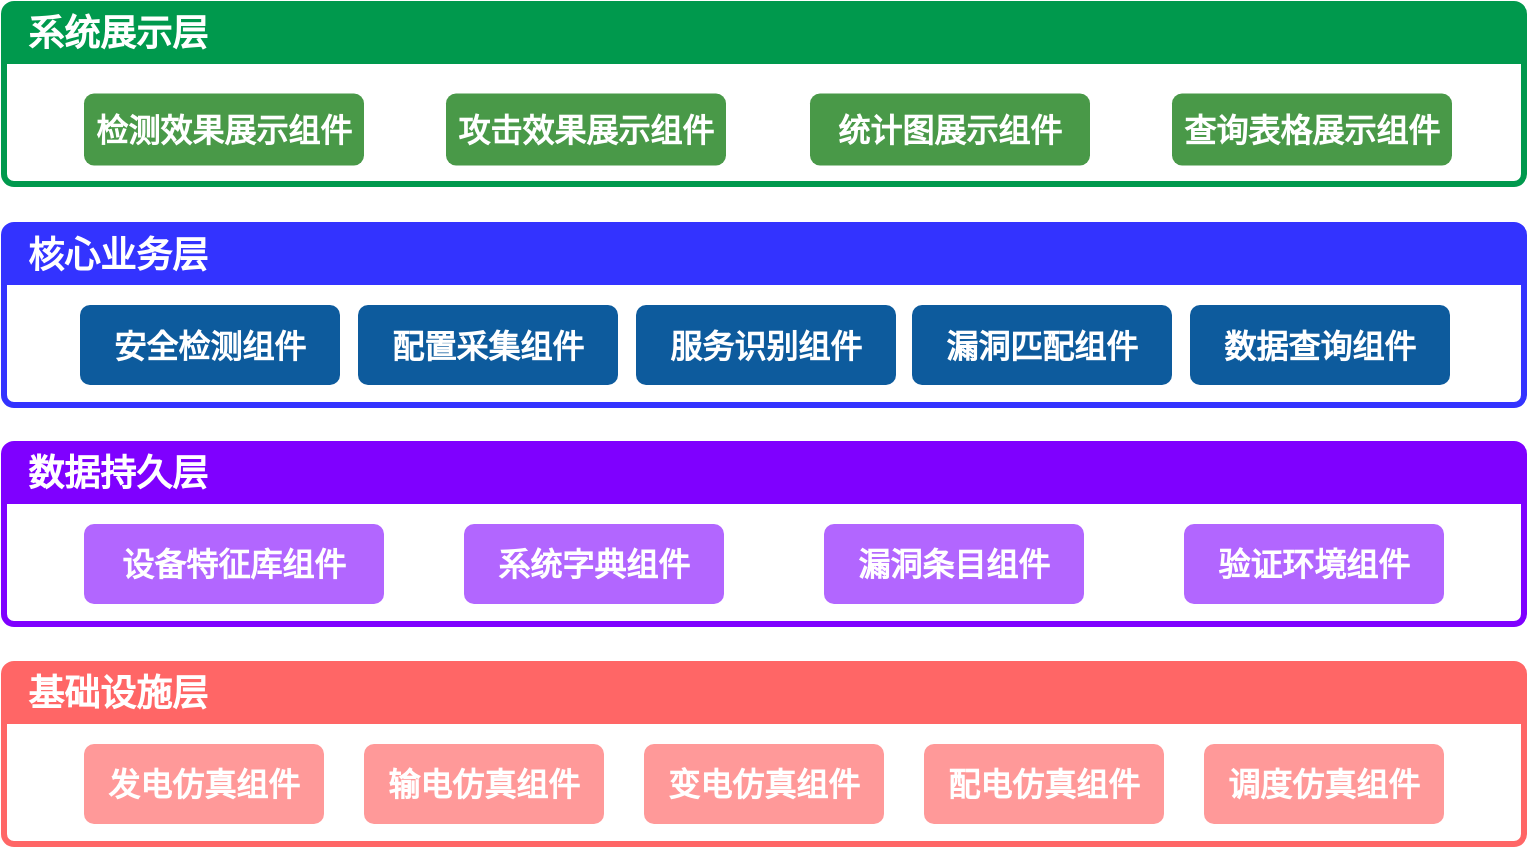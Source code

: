 <mxfile version="12.2.6" type="github" pages="2">
  <diagram id="oMSkakIWvGwZ2fosMGut" name="攻击验证">
    <mxGraphModel dx="1023" dy="534" grid="1" gridSize="10" guides="1" tooltips="1" connect="1" arrows="1" fold="1" page="1" pageScale="1" pageWidth="827" pageHeight="1169" math="0" shadow="0">
      <root>
        <mxCell id="0"/>
        <mxCell id="1" parent="0"/>
        <mxCell id="Iz9GkqVSgXcWEBfUTFil-1" value="" style="html=1;shadow=0;dashed=0;shape=mxgraph.bootstrap.rrect;align=center;rSize=5;strokeColor=#00994D;fontColor=#f0f0f0;spacingTop=30;whiteSpace=wrap;fillColor=none;strokeWidth=3;" vertex="1" parent="1">
          <mxGeometry x="20" y="280" width="760" height="90" as="geometry"/>
        </mxCell>
        <mxCell id="Iz9GkqVSgXcWEBfUTFil-2" value="系统展示层" style="html=1;shadow=0;dashed=0;shape=mxgraph.bootstrap.topButton;rSize=5;strokeColor=none;fillColor=#00994D;fontColor=#FFFFFF;fontSize=18;fontStyle=1;align=left;spacingLeft=10;whiteSpace=wrap;resizeWidth=1;" vertex="1" parent="Iz9GkqVSgXcWEBfUTFil-1">
          <mxGeometry width="760.0" height="30" relative="1" as="geometry"/>
        </mxCell>
        <mxCell id="Iz9GkqVSgXcWEBfUTFil-3" value="检测效果展示组件" style="html=1;shadow=0;dashed=0;shape=mxgraph.bootstrap.rrect;align=center;rSize=5;strokeColor=none;fillColor=#499948;fontColor=#ffffff;fontStyle=1;whiteSpace=wrap;fontSize=16;fontFamily=楷体;" vertex="1" parent="Iz9GkqVSgXcWEBfUTFil-1">
          <mxGeometry x="40" y="44.727" width="140" height="36" as="geometry"/>
        </mxCell>
        <mxCell id="Iz9GkqVSgXcWEBfUTFil-4" value="攻击效果展示组件" style="html=1;shadow=0;dashed=0;shape=mxgraph.bootstrap.rrect;align=center;rSize=5;strokeColor=none;fillColor=#499948;fontColor=#ffffff;fontStyle=1;whiteSpace=wrap;fontSize=16;fontFamily=楷体;" vertex="1" parent="Iz9GkqVSgXcWEBfUTFil-1">
          <mxGeometry x="221" y="44.727" width="140" height="36" as="geometry"/>
        </mxCell>
        <mxCell id="Iz9GkqVSgXcWEBfUTFil-5" value="统计图展示组件" style="html=1;shadow=0;dashed=0;shape=mxgraph.bootstrap.rrect;align=center;rSize=5;strokeColor=none;fillColor=#499948;fontColor=#ffffff;fontStyle=1;whiteSpace=wrap;fontSize=16;fontFamily=楷体;" vertex="1" parent="Iz9GkqVSgXcWEBfUTFil-1">
          <mxGeometry x="403" y="44.727" width="140" height="36" as="geometry"/>
        </mxCell>
        <mxCell id="Iz9GkqVSgXcWEBfUTFil-6" value="查询表格展示组件" style="html=1;shadow=0;dashed=0;shape=mxgraph.bootstrap.rrect;align=center;rSize=5;strokeColor=none;fillColor=#499948;fontColor=#ffffff;fontStyle=1;whiteSpace=wrap;fontSize=16;fontFamily=楷体;" vertex="1" parent="Iz9GkqVSgXcWEBfUTFil-1">
          <mxGeometry x="584" y="44.727" width="140" height="36" as="geometry"/>
        </mxCell>
        <mxCell id="Iz9GkqVSgXcWEBfUTFil-7" value="" style="html=1;shadow=0;dashed=0;shape=mxgraph.bootstrap.rrect;align=center;rSize=5;strokeColor=#3333FF;fontColor=#f0f0f0;spacingTop=30;whiteSpace=wrap;fillColor=none;strokeWidth=3;" vertex="1" parent="1">
          <mxGeometry x="20" y="390.5" width="760" height="90" as="geometry"/>
        </mxCell>
        <mxCell id="Iz9GkqVSgXcWEBfUTFil-8" value="核心业务层" style="html=1;shadow=0;dashed=0;shape=mxgraph.bootstrap.topButton;rSize=5;strokeColor=none;fillColor=#3333FF;fontColor=#FFFFFF;fontSize=18;fontStyle=1;align=left;spacingLeft=10;whiteSpace=wrap;resizeWidth=1;" vertex="1" parent="Iz9GkqVSgXcWEBfUTFil-7">
          <mxGeometry width="760.0" height="30" relative="1" as="geometry"/>
        </mxCell>
        <mxCell id="Iz9GkqVSgXcWEBfUTFil-11" value="安全检测组件" style="html=1;shadow=0;dashed=0;shape=mxgraph.bootstrap.rrect;align=center;rSize=5;strokeColor=none;fillColor=#0D5B9D;fontColor=#ffffff;fontStyle=1;whiteSpace=wrap;fontSize=16;fontFamily=楷体;" vertex="1" parent="Iz9GkqVSgXcWEBfUTFil-7">
          <mxGeometry x="38" y="40" width="130" height="40" as="geometry"/>
        </mxCell>
        <mxCell id="Iz9GkqVSgXcWEBfUTFil-12" value="配置采集组件" style="html=1;shadow=0;dashed=0;shape=mxgraph.bootstrap.rrect;align=center;rSize=5;strokeColor=none;fillColor=#0D5B9D;fontColor=#ffffff;fontStyle=1;whiteSpace=wrap;fontSize=16;fontFamily=楷体;" vertex="1" parent="Iz9GkqVSgXcWEBfUTFil-7">
          <mxGeometry x="177" y="40" width="130" height="40" as="geometry"/>
        </mxCell>
        <mxCell id="Iz9GkqVSgXcWEBfUTFil-13" value="服务识别组件" style="html=1;shadow=0;dashed=0;shape=mxgraph.bootstrap.rrect;align=center;rSize=5;strokeColor=none;fillColor=#0D5B9D;fontColor=#ffffff;fontStyle=1;whiteSpace=wrap;fontSize=16;fontFamily=楷体;" vertex="1" parent="Iz9GkqVSgXcWEBfUTFil-7">
          <mxGeometry x="316" y="40" width="130" height="40" as="geometry"/>
        </mxCell>
        <mxCell id="Iz9GkqVSgXcWEBfUTFil-14" value="漏洞匹配组件" style="html=1;shadow=0;dashed=0;shape=mxgraph.bootstrap.rrect;align=center;rSize=5;strokeColor=none;fillColor=#0D5B9D;fontColor=#ffffff;fontStyle=1;whiteSpace=wrap;fontSize=16;fontFamily=楷体;" vertex="1" parent="Iz9GkqVSgXcWEBfUTFil-7">
          <mxGeometry x="454" y="40" width="130" height="40" as="geometry"/>
        </mxCell>
        <mxCell id="Iz9GkqVSgXcWEBfUTFil-15" value="数据查询组件" style="html=1;shadow=0;dashed=0;shape=mxgraph.bootstrap.rrect;align=center;rSize=5;strokeColor=none;fillColor=#0D5B9D;fontColor=#ffffff;fontStyle=1;whiteSpace=wrap;fontSize=16;fontFamily=楷体;" vertex="1" parent="Iz9GkqVSgXcWEBfUTFil-7">
          <mxGeometry x="593" y="40" width="130" height="40" as="geometry"/>
        </mxCell>
        <mxCell id="Iz9GkqVSgXcWEBfUTFil-18" value="" style="html=1;shadow=0;dashed=0;shape=mxgraph.bootstrap.rrect;align=center;rSize=5;strokeColor=#7F00FF;fontColor=#f0f0f0;spacingTop=30;whiteSpace=wrap;fillColor=none;strokeWidth=3;" vertex="1" parent="1">
          <mxGeometry x="20" y="500" width="760" height="90" as="geometry"/>
        </mxCell>
        <mxCell id="Iz9GkqVSgXcWEBfUTFil-19" value="数据持久层" style="html=1;shadow=0;dashed=0;shape=mxgraph.bootstrap.topButton;rSize=5;strokeColor=none;fillColor=#7F00FF;fontColor=#FFFFFF;fontSize=18;fontStyle=1;align=left;spacingLeft=10;whiteSpace=wrap;resizeWidth=1;" vertex="1" parent="Iz9GkqVSgXcWEBfUTFil-18">
          <mxGeometry width="760.0" height="30" relative="1" as="geometry"/>
        </mxCell>
        <mxCell id="Iz9GkqVSgXcWEBfUTFil-20" value="设备特征库组件" style="html=1;shadow=0;dashed=0;shape=mxgraph.bootstrap.rrect;align=center;rSize=5;strokeColor=none;fillColor=#B266FF;fontColor=#ffffff;fontStyle=1;whiteSpace=wrap;fontSize=16;fontFamily=楷体;" vertex="1" parent="Iz9GkqVSgXcWEBfUTFil-18">
          <mxGeometry x="40" y="40" width="150" height="40" as="geometry"/>
        </mxCell>
        <mxCell id="Iz9GkqVSgXcWEBfUTFil-22" value="系统字典组件" style="html=1;shadow=0;dashed=0;shape=mxgraph.bootstrap.rrect;align=center;rSize=5;strokeColor=none;fillColor=#B266FF;fontColor=#ffffff;fontStyle=1;whiteSpace=wrap;fontSize=16;fontFamily=楷体;" vertex="1" parent="Iz9GkqVSgXcWEBfUTFil-18">
          <mxGeometry x="230" y="40" width="130" height="40" as="geometry"/>
        </mxCell>
        <mxCell id="Iz9GkqVSgXcWEBfUTFil-23" value="漏洞条目组件" style="html=1;shadow=0;dashed=0;shape=mxgraph.bootstrap.rrect;align=center;rSize=5;strokeColor=none;fillColor=#B266FF;fontColor=#ffffff;fontStyle=1;whiteSpace=wrap;fontSize=16;fontFamily=楷体;" vertex="1" parent="Iz9GkqVSgXcWEBfUTFil-18">
          <mxGeometry x="410" y="40" width="130" height="40" as="geometry"/>
        </mxCell>
        <mxCell id="Iz9GkqVSgXcWEBfUTFil-24" value="验证环境组件" style="html=1;shadow=0;dashed=0;shape=mxgraph.bootstrap.rrect;align=center;rSize=5;strokeColor=none;fillColor=#B266FF;fontColor=#ffffff;fontStyle=1;whiteSpace=wrap;fontSize=16;fontFamily=楷体;" vertex="1" parent="Iz9GkqVSgXcWEBfUTFil-18">
          <mxGeometry x="590" y="40" width="130" height="40" as="geometry"/>
        </mxCell>
        <mxCell id="Iz9GkqVSgXcWEBfUTFil-25" value="" style="html=1;shadow=0;dashed=0;shape=mxgraph.bootstrap.rrect;align=center;rSize=5;strokeColor=#FF6666;fontColor=#f0f0f0;spacingTop=30;whiteSpace=wrap;fillColor=none;strokeWidth=3;" vertex="1" parent="1">
          <mxGeometry x="20" y="610" width="760" height="90" as="geometry"/>
        </mxCell>
        <mxCell id="Iz9GkqVSgXcWEBfUTFil-26" value="基础设施层" style="html=1;shadow=0;dashed=0;shape=mxgraph.bootstrap.topButton;rSize=5;strokeColor=none;fillColor=#FF6666;fontColor=#FFFFFF;fontSize=18;fontStyle=1;align=left;spacingLeft=10;whiteSpace=wrap;resizeWidth=1;" vertex="1" parent="Iz9GkqVSgXcWEBfUTFil-25">
          <mxGeometry width="760.0" height="30" relative="1" as="geometry"/>
        </mxCell>
        <mxCell id="Iz9GkqVSgXcWEBfUTFil-27" value="发电仿真组件" style="html=1;shadow=0;dashed=0;shape=mxgraph.bootstrap.rrect;align=center;rSize=5;strokeColor=none;fillColor=#FF9999;fontColor=#ffffff;fontStyle=1;whiteSpace=wrap;fontSize=16;fontFamily=楷体;" vertex="1" parent="Iz9GkqVSgXcWEBfUTFil-25">
          <mxGeometry x="40" y="40" width="120" height="40" as="geometry"/>
        </mxCell>
        <mxCell id="Iz9GkqVSgXcWEBfUTFil-28" value="输电仿真组件" style="html=1;shadow=0;dashed=0;shape=mxgraph.bootstrap.rrect;align=center;rSize=5;strokeColor=none;fillColor=#FF9999;fontColor=#ffffff;fontStyle=1;whiteSpace=wrap;fontSize=16;fontFamily=楷体;" vertex="1" parent="Iz9GkqVSgXcWEBfUTFil-25">
          <mxGeometry x="180" y="40" width="120" height="40" as="geometry"/>
        </mxCell>
        <mxCell id="Iz9GkqVSgXcWEBfUTFil-29" value="变电仿真组件" style="html=1;shadow=0;dashed=0;shape=mxgraph.bootstrap.rrect;align=center;rSize=5;strokeColor=none;fillColor=#FF9999;fontColor=#ffffff;fontStyle=1;whiteSpace=wrap;fontSize=16;fontFamily=楷体;" vertex="1" parent="Iz9GkqVSgXcWEBfUTFil-25">
          <mxGeometry x="320" y="40" width="120" height="40" as="geometry"/>
        </mxCell>
        <mxCell id="Iz9GkqVSgXcWEBfUTFil-30" value="配电仿真组件" style="html=1;shadow=0;dashed=0;shape=mxgraph.bootstrap.rrect;align=center;rSize=5;strokeColor=none;fillColor=#FF9999;fontColor=#ffffff;fontStyle=1;whiteSpace=wrap;fontSize=16;fontFamily=楷体;" vertex="1" parent="Iz9GkqVSgXcWEBfUTFil-25">
          <mxGeometry x="460" y="40" width="120" height="40" as="geometry"/>
        </mxCell>
        <mxCell id="Iz9GkqVSgXcWEBfUTFil-31" value="调度仿真组件" style="html=1;shadow=0;dashed=0;shape=mxgraph.bootstrap.rrect;align=center;rSize=5;strokeColor=none;fillColor=#FF9999;fontColor=#ffffff;fontStyle=1;whiteSpace=wrap;fontSize=16;fontFamily=楷体;" vertex="1" parent="Iz9GkqVSgXcWEBfUTFil-25">
          <mxGeometry x="600" y="40" width="120" height="40" as="geometry"/>
        </mxCell>
      </root>
    </mxGraphModel>
  </diagram>
  <diagram id="OP2JlEEtq302NK69SK7C" name="固件漏洞">
    <mxGraphModel dx="1023" dy="534" grid="1" gridSize="10" guides="1" tooltips="1" connect="1" arrows="1" fold="1" page="1" pageScale="1" pageWidth="827" pageHeight="1169" math="0" shadow="0">
      <root>
        <mxCell id="QqAQgJ3KjBi81qIqSDTb-0"/>
        <mxCell id="QqAQgJ3KjBi81qIqSDTb-1" parent="QqAQgJ3KjBi81qIqSDTb-0"/>
        <mxCell id="DVevCvVaEX97VUiW8VQT-0" value="" style="html=1;shadow=0;dashed=0;shape=mxgraph.bootstrap.rrect;align=center;rSize=5;strokeColor=#00994D;fontColor=#f0f0f0;spacingTop=30;whiteSpace=wrap;fillColor=none;strokeWidth=3;" vertex="1" parent="QqAQgJ3KjBi81qIqSDTb-1">
          <mxGeometry x="20" y="280" width="760" height="90" as="geometry"/>
        </mxCell>
        <mxCell id="DVevCvVaEX97VUiW8VQT-1" value="系统展示层" style="html=1;shadow=0;dashed=0;shape=mxgraph.bootstrap.topButton;rSize=5;strokeColor=none;fillColor=#00994D;fontColor=#FFFFFF;fontSize=18;fontStyle=1;align=left;spacingLeft=10;whiteSpace=wrap;resizeWidth=1;" vertex="1" parent="DVevCvVaEX97VUiW8VQT-0">
          <mxGeometry width="760.0" height="30" relative="1" as="geometry"/>
        </mxCell>
        <mxCell id="DVevCvVaEX97VUiW8VQT-2" value="固件分析展示组件" style="html=1;shadow=0;dashed=0;shape=mxgraph.bootstrap.rrect;align=center;rSize=5;strokeColor=none;fillColor=#499948;fontColor=#ffffff;fontStyle=1;whiteSpace=wrap;fontSize=16;fontFamily=楷体;flipH=0;" vertex="1" parent="DVevCvVaEX97VUiW8VQT-0">
          <mxGeometry x="40" y="44.727" width="200" height="36" as="geometry"/>
        </mxCell>
        <mxCell id="DVevCvVaEX97VUiW8VQT-4" value="统计图展示组件" style="html=1;shadow=0;dashed=0;shape=mxgraph.bootstrap.rrect;align=center;rSize=5;strokeColor=none;fillColor=#499948;fontColor=#ffffff;fontStyle=1;whiteSpace=wrap;fontSize=16;fontFamily=楷体;flipH=0;" vertex="1" parent="DVevCvVaEX97VUiW8VQT-0">
          <mxGeometry x="280" y="44.727" width="200" height="36" as="geometry"/>
        </mxCell>
        <mxCell id="DVevCvVaEX97VUiW8VQT-5" value="查询表格展示组件" style="html=1;shadow=0;dashed=0;shape=mxgraph.bootstrap.rrect;align=center;rSize=5;strokeColor=none;fillColor=#499948;fontColor=#ffffff;fontStyle=1;whiteSpace=wrap;fontSize=16;fontFamily=楷体;flipH=0;" vertex="1" parent="DVevCvVaEX97VUiW8VQT-0">
          <mxGeometry x="520" y="45.227" width="200" height="36" as="geometry"/>
        </mxCell>
        <mxCell id="DVevCvVaEX97VUiW8VQT-6" value="" style="html=1;shadow=0;dashed=0;shape=mxgraph.bootstrap.rrect;align=center;rSize=5;strokeColor=#3333FF;fontColor=#f0f0f0;spacingTop=30;whiteSpace=wrap;fillColor=none;strokeWidth=3;" vertex="1" parent="QqAQgJ3KjBi81qIqSDTb-1">
          <mxGeometry x="20" y="390.5" width="760" height="90" as="geometry"/>
        </mxCell>
        <mxCell id="DVevCvVaEX97VUiW8VQT-7" value="核心业务层" style="html=1;shadow=0;dashed=0;shape=mxgraph.bootstrap.topButton;rSize=5;strokeColor=none;fillColor=#3333FF;fontColor=#FFFFFF;fontSize=18;fontStyle=1;align=left;spacingLeft=10;whiteSpace=wrap;resizeWidth=1;" vertex="1" parent="DVevCvVaEX97VUiW8VQT-6">
          <mxGeometry width="760.0" height="30" relative="1" as="geometry"/>
        </mxCell>
        <mxCell id="DVevCvVaEX97VUiW8VQT-8" value="固件爬取组件" style="html=1;shadow=0;dashed=0;shape=mxgraph.bootstrap.rrect;align=center;rSize=5;strokeColor=none;fillColor=#0D5B9D;fontColor=#ffffff;fontStyle=1;whiteSpace=wrap;fontSize=16;fontFamily=楷体;" vertex="1" parent="DVevCvVaEX97VUiW8VQT-6">
          <mxGeometry x="38" y="40" width="150" height="40" as="geometry"/>
        </mxCell>
        <mxCell id="DVevCvVaEX97VUiW8VQT-9" value="固件解析组件" style="html=1;shadow=0;dashed=0;shape=mxgraph.bootstrap.rrect;align=center;rSize=5;strokeColor=none;fillColor=#0D5B9D;fontColor=#ffffff;fontStyle=1;whiteSpace=wrap;fontSize=16;fontFamily=楷体;" vertex="1" parent="DVevCvVaEX97VUiW8VQT-6">
          <mxGeometry x="215" y="40" width="150" height="40" as="geometry"/>
        </mxCell>
        <mxCell id="DVevCvVaEX97VUiW8VQT-10" value="脆弱性分析组件" style="html=1;shadow=0;dashed=0;shape=mxgraph.bootstrap.rrect;align=center;rSize=5;strokeColor=none;fillColor=#0D5B9D;fontColor=#ffffff;fontStyle=1;whiteSpace=wrap;fontSize=16;fontFamily=楷体;" vertex="1" parent="DVevCvVaEX97VUiW8VQT-6">
          <mxGeometry x="393" y="40" width="150" height="40" as="geometry"/>
        </mxCell>
        <mxCell id="DVevCvVaEX97VUiW8VQT-12" value="数据查询组件" style="html=1;shadow=0;dashed=0;shape=mxgraph.bootstrap.rrect;align=center;rSize=5;strokeColor=none;fillColor=#0D5B9D;fontColor=#ffffff;fontStyle=1;whiteSpace=wrap;fontSize=16;fontFamily=楷体;" vertex="1" parent="DVevCvVaEX97VUiW8VQT-6">
          <mxGeometry x="570" y="40" width="150" height="40" as="geometry"/>
        </mxCell>
        <mxCell id="DVevCvVaEX97VUiW8VQT-13" value="" style="html=1;shadow=0;dashed=0;shape=mxgraph.bootstrap.rrect;align=center;rSize=5;strokeColor=#7F00FF;fontColor=#f0f0f0;spacingTop=30;whiteSpace=wrap;fillColor=none;strokeWidth=3;" vertex="1" parent="QqAQgJ3KjBi81qIqSDTb-1">
          <mxGeometry x="20" y="500" width="760" height="90" as="geometry"/>
        </mxCell>
        <mxCell id="DVevCvVaEX97VUiW8VQT-14" value="数据持久层" style="html=1;shadow=0;dashed=0;shape=mxgraph.bootstrap.topButton;rSize=5;strokeColor=none;fillColor=#7F00FF;fontColor=#FFFFFF;fontSize=18;fontStyle=1;align=left;spacingLeft=10;whiteSpace=wrap;resizeWidth=1;" vertex="1" parent="DVevCvVaEX97VUiW8VQT-13">
          <mxGeometry width="760.0" height="30" relative="1" as="geometry"/>
        </mxCell>
        <mxCell id="DVevCvVaEX97VUiW8VQT-15" value="固件信息库组件" style="html=1;shadow=0;dashed=0;shape=mxgraph.bootstrap.rrect;align=center;rSize=5;strokeColor=none;fillColor=#B266FF;fontColor=#ffffff;fontStyle=1;whiteSpace=wrap;fontSize=16;fontFamily=楷体;" vertex="1" parent="DVevCvVaEX97VUiW8VQT-13">
          <mxGeometry x="40" y="40" width="150" height="40" as="geometry"/>
        </mxCell>
        <mxCell id="DVevCvVaEX97VUiW8VQT-16" value="漏洞库组件" style="html=1;shadow=0;dashed=0;shape=mxgraph.bootstrap.rrect;align=center;rSize=5;strokeColor=none;fillColor=#B266FF;fontColor=#ffffff;fontStyle=1;whiteSpace=wrap;fontSize=16;fontFamily=楷体;" vertex="1" parent="DVevCvVaEX97VUiW8VQT-13">
          <mxGeometry x="217" y="40" width="150" height="40" as="geometry"/>
        </mxCell>
        <mxCell id="DVevCvVaEX97VUiW8VQT-18" value="缺陷模板库组件" style="html=1;shadow=0;dashed=0;shape=mxgraph.bootstrap.rrect;align=center;rSize=5;strokeColor=none;fillColor=#B266FF;fontColor=#ffffff;fontStyle=1;whiteSpace=wrap;fontSize=16;fontFamily=楷体;" vertex="1" parent="DVevCvVaEX97VUiW8VQT-13">
          <mxGeometry x="570" y="40" width="150" height="40" as="geometry"/>
        </mxCell>
        <mxCell id="ehfEfvWSxTRkCNzZWajF-26" value="系统字典组件" style="html=1;shadow=0;dashed=0;shape=mxgraph.bootstrap.rrect;align=center;rSize=5;strokeColor=none;fillColor=#B266FF;fontColor=#ffffff;fontStyle=1;whiteSpace=wrap;fontSize=16;fontFamily=楷体;" vertex="1" parent="DVevCvVaEX97VUiW8VQT-13">
          <mxGeometry x="393" y="40" width="150" height="40" as="geometry"/>
        </mxCell>
        <mxCell id="DVevCvVaEX97VUiW8VQT-19" value="" style="html=1;shadow=0;dashed=0;shape=mxgraph.bootstrap.rrect;align=center;rSize=5;strokeColor=#FF6666;fontColor=#f0f0f0;spacingTop=30;whiteSpace=wrap;fillColor=none;strokeWidth=3;" vertex="1" parent="QqAQgJ3KjBi81qIqSDTb-1">
          <mxGeometry x="20" y="610" width="760" height="90" as="geometry"/>
        </mxCell>
        <mxCell id="DVevCvVaEX97VUiW8VQT-20" value="基础设施层" style="html=1;shadow=0;dashed=0;shape=mxgraph.bootstrap.topButton;rSize=5;strokeColor=none;fillColor=#FF6666;fontColor=#FFFFFF;fontSize=18;fontStyle=1;align=left;spacingLeft=10;whiteSpace=wrap;resizeWidth=1;" vertex="1" parent="DVevCvVaEX97VUiW8VQT-19">
          <mxGeometry width="760.0" height="30" relative="1" as="geometry"/>
        </mxCell>
        <mxCell id="DVevCvVaEX97VUiW8VQT-21" value="发电仿真组件" style="html=1;shadow=0;dashed=0;shape=mxgraph.bootstrap.rrect;align=center;rSize=5;strokeColor=none;fillColor=#FF9999;fontColor=#ffffff;fontStyle=1;whiteSpace=wrap;fontSize=16;fontFamily=楷体;" vertex="1" parent="DVevCvVaEX97VUiW8VQT-19">
          <mxGeometry x="40" y="40" width="120" height="40" as="geometry"/>
        </mxCell>
        <mxCell id="DVevCvVaEX97VUiW8VQT-22" value="输电仿真组件" style="html=1;shadow=0;dashed=0;shape=mxgraph.bootstrap.rrect;align=center;rSize=5;strokeColor=none;fillColor=#FF9999;fontColor=#ffffff;fontStyle=1;whiteSpace=wrap;fontSize=16;fontFamily=楷体;" vertex="1" parent="DVevCvVaEX97VUiW8VQT-19">
          <mxGeometry x="180" y="40" width="120" height="40" as="geometry"/>
        </mxCell>
        <mxCell id="DVevCvVaEX97VUiW8VQT-23" value="变电仿真组件" style="html=1;shadow=0;dashed=0;shape=mxgraph.bootstrap.rrect;align=center;rSize=5;strokeColor=none;fillColor=#FF9999;fontColor=#ffffff;fontStyle=1;whiteSpace=wrap;fontSize=16;fontFamily=楷体;" vertex="1" parent="DVevCvVaEX97VUiW8VQT-19">
          <mxGeometry x="320" y="40" width="120" height="40" as="geometry"/>
        </mxCell>
        <mxCell id="DVevCvVaEX97VUiW8VQT-24" value="配电仿真组件" style="html=1;shadow=0;dashed=0;shape=mxgraph.bootstrap.rrect;align=center;rSize=5;strokeColor=none;fillColor=#FF9999;fontColor=#ffffff;fontStyle=1;whiteSpace=wrap;fontSize=16;fontFamily=楷体;" vertex="1" parent="DVevCvVaEX97VUiW8VQT-19">
          <mxGeometry x="460" y="40" width="120" height="40" as="geometry"/>
        </mxCell>
        <mxCell id="DVevCvVaEX97VUiW8VQT-25" value="调度仿真组件" style="html=1;shadow=0;dashed=0;shape=mxgraph.bootstrap.rrect;align=center;rSize=5;strokeColor=none;fillColor=#FF9999;fontColor=#ffffff;fontStyle=1;whiteSpace=wrap;fontSize=16;fontFamily=楷体;" vertex="1" parent="DVevCvVaEX97VUiW8VQT-19">
          <mxGeometry x="600" y="40" width="120" height="40" as="geometry"/>
        </mxCell>
      </root>
    </mxGraphModel>
  </diagram>
</mxfile>
